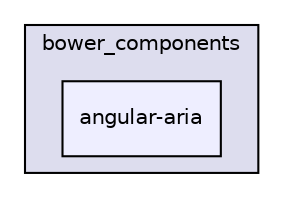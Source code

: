 digraph "libs/angular/angular-material-fileinput-master/bower_components/angular-aria" {
  compound=true
  node [ fontsize="10", fontname="Helvetica"];
  edge [ labelfontsize="10", labelfontname="Helvetica"];
  subgraph clusterdir_62eeda996942d0429ba9d811c8abf311 {
    graph [ bgcolor="#ddddee", pencolor="black", label="bower_components" fontname="Helvetica", fontsize="10", URL="dir_62eeda996942d0429ba9d811c8abf311.html"]
  dir_07d9bb50c3f728c6ce6c33b429f73d8f [shape=box, label="angular-aria", style="filled", fillcolor="#eeeeff", pencolor="black", URL="dir_07d9bb50c3f728c6ce6c33b429f73d8f.html"];
  }
}
